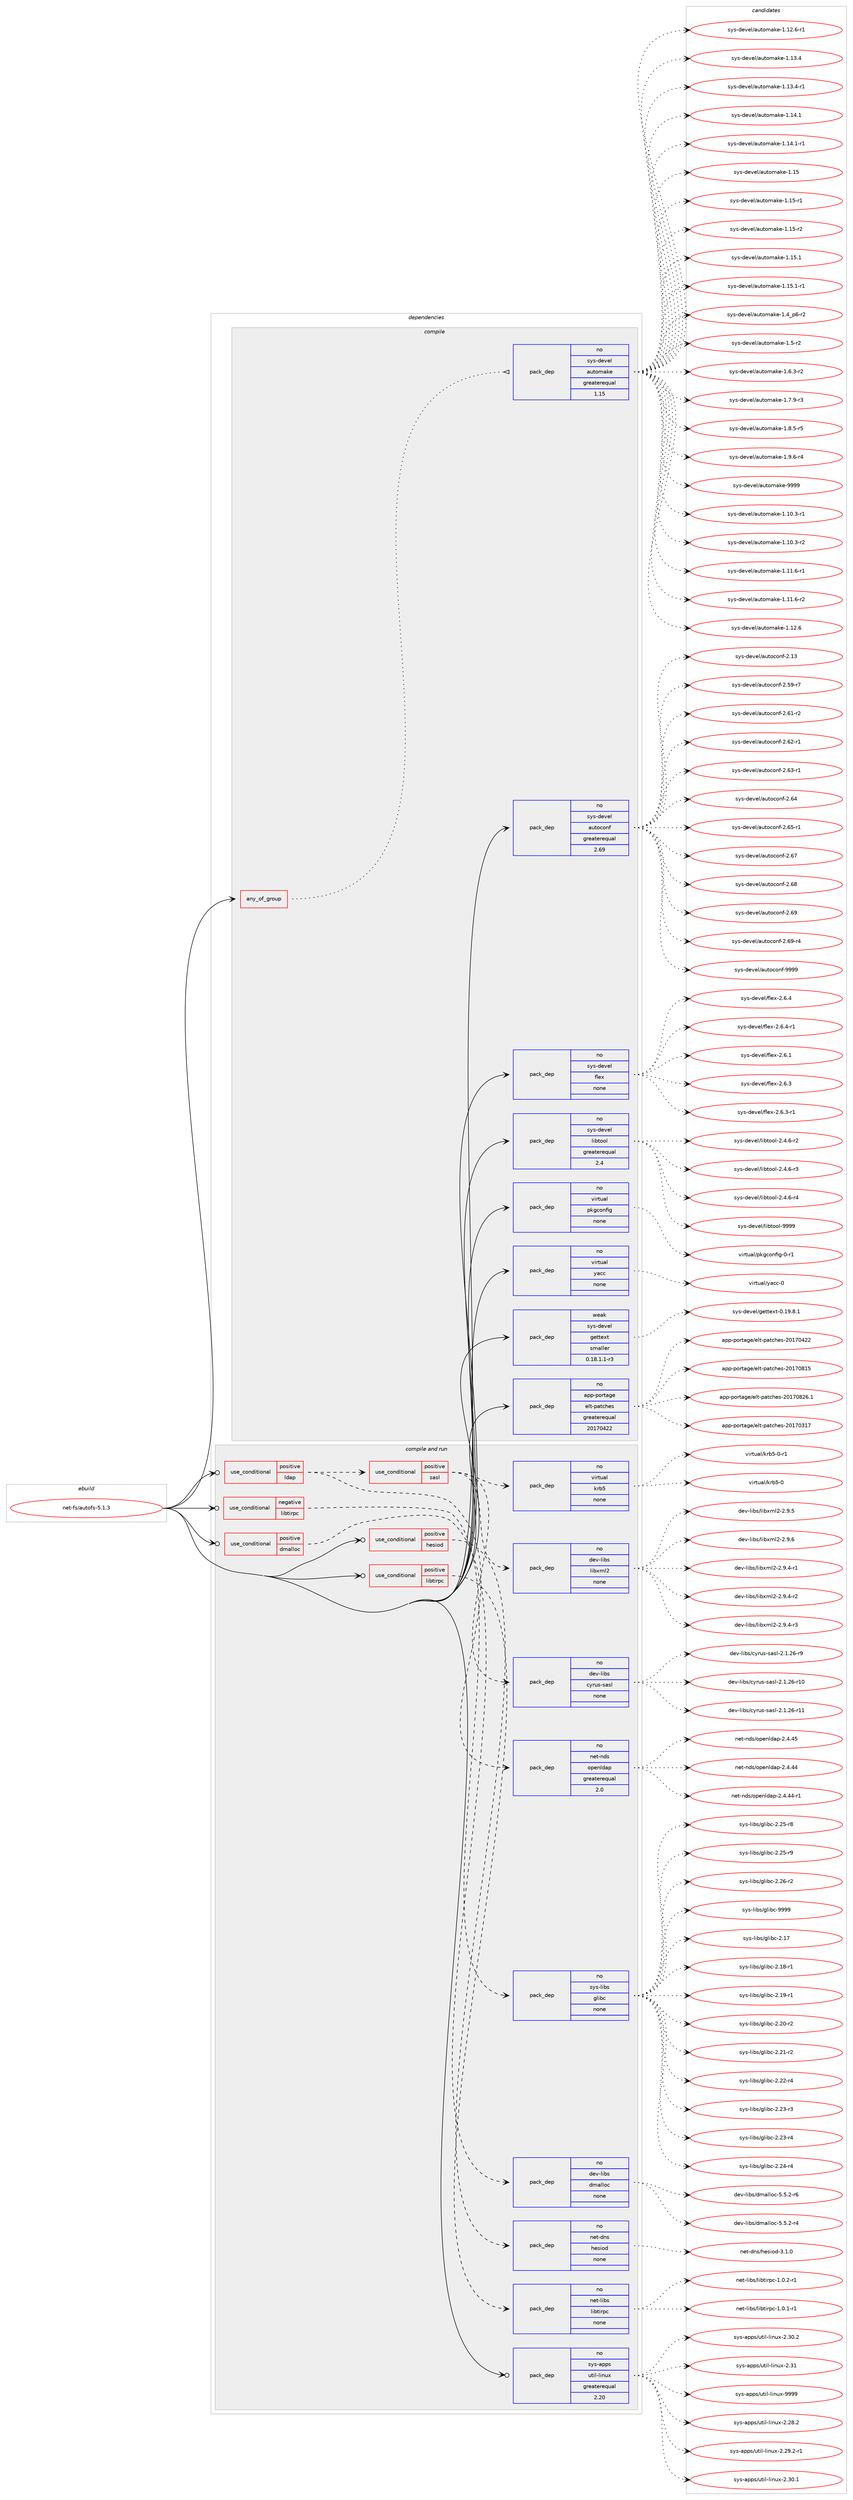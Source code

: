digraph prolog {

# *************
# Graph options
# *************

newrank=true;
concentrate=true;
compound=true;
graph [rankdir=LR,fontname=Helvetica,fontsize=10,ranksep=1.5];#, ranksep=2.5, nodesep=0.2];
edge  [arrowhead=vee];
node  [fontname=Helvetica,fontsize=10];

# **********
# The ebuild
# **********

subgraph cluster_leftcol {
color=gray;
rank=same;
label=<<i>ebuild</i>>;
id [label="net-fs/autofs-5.1.3", color=red, width=4, href="../net-fs/autofs-5.1.3.svg"];
}

# ****************
# The dependencies
# ****************

subgraph cluster_midcol {
color=gray;
label=<<i>dependencies</i>>;
subgraph cluster_compile {
fillcolor="#eeeeee";
style=filled;
label=<<i>compile</i>>;
subgraph any6583 {
dependency409336 [label=<<TABLE BORDER="0" CELLBORDER="1" CELLSPACING="0" CELLPADDING="4"><TR><TD CELLPADDING="10">any_of_group</TD></TR></TABLE>>, shape=none, color=red];subgraph pack301297 {
dependency409337 [label=<<TABLE BORDER="0" CELLBORDER="1" CELLSPACING="0" CELLPADDING="4" WIDTH="220"><TR><TD ROWSPAN="6" CELLPADDING="30">pack_dep</TD></TR><TR><TD WIDTH="110">no</TD></TR><TR><TD>sys-devel</TD></TR><TR><TD>automake</TD></TR><TR><TD>greaterequal</TD></TR><TR><TD>1.15</TD></TR></TABLE>>, shape=none, color=blue];
}
dependency409336:e -> dependency409337:w [weight=20,style="dotted",arrowhead="oinv"];
}
id:e -> dependency409336:w [weight=20,style="solid",arrowhead="vee"];
subgraph pack301298 {
dependency409338 [label=<<TABLE BORDER="0" CELLBORDER="1" CELLSPACING="0" CELLPADDING="4" WIDTH="220"><TR><TD ROWSPAN="6" CELLPADDING="30">pack_dep</TD></TR><TR><TD WIDTH="110">no</TD></TR><TR><TD>app-portage</TD></TR><TR><TD>elt-patches</TD></TR><TR><TD>greaterequal</TD></TR><TR><TD>20170422</TD></TR></TABLE>>, shape=none, color=blue];
}
id:e -> dependency409338:w [weight=20,style="solid",arrowhead="vee"];
subgraph pack301299 {
dependency409339 [label=<<TABLE BORDER="0" CELLBORDER="1" CELLSPACING="0" CELLPADDING="4" WIDTH="220"><TR><TD ROWSPAN="6" CELLPADDING="30">pack_dep</TD></TR><TR><TD WIDTH="110">no</TD></TR><TR><TD>sys-devel</TD></TR><TR><TD>autoconf</TD></TR><TR><TD>greaterequal</TD></TR><TR><TD>2.69</TD></TR></TABLE>>, shape=none, color=blue];
}
id:e -> dependency409339:w [weight=20,style="solid",arrowhead="vee"];
subgraph pack301300 {
dependency409340 [label=<<TABLE BORDER="0" CELLBORDER="1" CELLSPACING="0" CELLPADDING="4" WIDTH="220"><TR><TD ROWSPAN="6" CELLPADDING="30">pack_dep</TD></TR><TR><TD WIDTH="110">no</TD></TR><TR><TD>sys-devel</TD></TR><TR><TD>flex</TD></TR><TR><TD>none</TD></TR><TR><TD></TD></TR></TABLE>>, shape=none, color=blue];
}
id:e -> dependency409340:w [weight=20,style="solid",arrowhead="vee"];
subgraph pack301301 {
dependency409341 [label=<<TABLE BORDER="0" CELLBORDER="1" CELLSPACING="0" CELLPADDING="4" WIDTH="220"><TR><TD ROWSPAN="6" CELLPADDING="30">pack_dep</TD></TR><TR><TD WIDTH="110">no</TD></TR><TR><TD>sys-devel</TD></TR><TR><TD>libtool</TD></TR><TR><TD>greaterequal</TD></TR><TR><TD>2.4</TD></TR></TABLE>>, shape=none, color=blue];
}
id:e -> dependency409341:w [weight=20,style="solid",arrowhead="vee"];
subgraph pack301302 {
dependency409342 [label=<<TABLE BORDER="0" CELLBORDER="1" CELLSPACING="0" CELLPADDING="4" WIDTH="220"><TR><TD ROWSPAN="6" CELLPADDING="30">pack_dep</TD></TR><TR><TD WIDTH="110">no</TD></TR><TR><TD>virtual</TD></TR><TR><TD>pkgconfig</TD></TR><TR><TD>none</TD></TR><TR><TD></TD></TR></TABLE>>, shape=none, color=blue];
}
id:e -> dependency409342:w [weight=20,style="solid",arrowhead="vee"];
subgraph pack301303 {
dependency409343 [label=<<TABLE BORDER="0" CELLBORDER="1" CELLSPACING="0" CELLPADDING="4" WIDTH="220"><TR><TD ROWSPAN="6" CELLPADDING="30">pack_dep</TD></TR><TR><TD WIDTH="110">no</TD></TR><TR><TD>virtual</TD></TR><TR><TD>yacc</TD></TR><TR><TD>none</TD></TR><TR><TD></TD></TR></TABLE>>, shape=none, color=blue];
}
id:e -> dependency409343:w [weight=20,style="solid",arrowhead="vee"];
subgraph pack301304 {
dependency409344 [label=<<TABLE BORDER="0" CELLBORDER="1" CELLSPACING="0" CELLPADDING="4" WIDTH="220"><TR><TD ROWSPAN="6" CELLPADDING="30">pack_dep</TD></TR><TR><TD WIDTH="110">weak</TD></TR><TR><TD>sys-devel</TD></TR><TR><TD>gettext</TD></TR><TR><TD>smaller</TD></TR><TR><TD>0.18.1.1-r3</TD></TR></TABLE>>, shape=none, color=blue];
}
id:e -> dependency409344:w [weight=20,style="solid",arrowhead="vee"];
}
subgraph cluster_compileandrun {
fillcolor="#eeeeee";
style=filled;
label=<<i>compile and run</i>>;
subgraph cond101268 {
dependency409345 [label=<<TABLE BORDER="0" CELLBORDER="1" CELLSPACING="0" CELLPADDING="4"><TR><TD ROWSPAN="3" CELLPADDING="10">use_conditional</TD></TR><TR><TD>negative</TD></TR><TR><TD>libtirpc</TD></TR></TABLE>>, shape=none, color=red];
subgraph pack301305 {
dependency409346 [label=<<TABLE BORDER="0" CELLBORDER="1" CELLSPACING="0" CELLPADDING="4" WIDTH="220"><TR><TD ROWSPAN="6" CELLPADDING="30">pack_dep</TD></TR><TR><TD WIDTH="110">no</TD></TR><TR><TD>sys-libs</TD></TR><TR><TD>glibc</TD></TR><TR><TD>none</TD></TR><TR><TD></TD></TR></TABLE>>, shape=none, color=blue];
}
dependency409345:e -> dependency409346:w [weight=20,style="dashed",arrowhead="vee"];
}
id:e -> dependency409345:w [weight=20,style="solid",arrowhead="odotvee"];
subgraph cond101269 {
dependency409347 [label=<<TABLE BORDER="0" CELLBORDER="1" CELLSPACING="0" CELLPADDING="4"><TR><TD ROWSPAN="3" CELLPADDING="10">use_conditional</TD></TR><TR><TD>positive</TD></TR><TR><TD>dmalloc</TD></TR></TABLE>>, shape=none, color=red];
subgraph pack301306 {
dependency409348 [label=<<TABLE BORDER="0" CELLBORDER="1" CELLSPACING="0" CELLPADDING="4" WIDTH="220"><TR><TD ROWSPAN="6" CELLPADDING="30">pack_dep</TD></TR><TR><TD WIDTH="110">no</TD></TR><TR><TD>dev-libs</TD></TR><TR><TD>dmalloc</TD></TR><TR><TD>none</TD></TR><TR><TD></TD></TR></TABLE>>, shape=none, color=blue];
}
dependency409347:e -> dependency409348:w [weight=20,style="dashed",arrowhead="vee"];
}
id:e -> dependency409347:w [weight=20,style="solid",arrowhead="odotvee"];
subgraph cond101270 {
dependency409349 [label=<<TABLE BORDER="0" CELLBORDER="1" CELLSPACING="0" CELLPADDING="4"><TR><TD ROWSPAN="3" CELLPADDING="10">use_conditional</TD></TR><TR><TD>positive</TD></TR><TR><TD>hesiod</TD></TR></TABLE>>, shape=none, color=red];
subgraph pack301307 {
dependency409350 [label=<<TABLE BORDER="0" CELLBORDER="1" CELLSPACING="0" CELLPADDING="4" WIDTH="220"><TR><TD ROWSPAN="6" CELLPADDING="30">pack_dep</TD></TR><TR><TD WIDTH="110">no</TD></TR><TR><TD>net-dns</TD></TR><TR><TD>hesiod</TD></TR><TR><TD>none</TD></TR><TR><TD></TD></TR></TABLE>>, shape=none, color=blue];
}
dependency409349:e -> dependency409350:w [weight=20,style="dashed",arrowhead="vee"];
}
id:e -> dependency409349:w [weight=20,style="solid",arrowhead="odotvee"];
subgraph cond101271 {
dependency409351 [label=<<TABLE BORDER="0" CELLBORDER="1" CELLSPACING="0" CELLPADDING="4"><TR><TD ROWSPAN="3" CELLPADDING="10">use_conditional</TD></TR><TR><TD>positive</TD></TR><TR><TD>ldap</TD></TR></TABLE>>, shape=none, color=red];
subgraph pack301308 {
dependency409352 [label=<<TABLE BORDER="0" CELLBORDER="1" CELLSPACING="0" CELLPADDING="4" WIDTH="220"><TR><TD ROWSPAN="6" CELLPADDING="30">pack_dep</TD></TR><TR><TD WIDTH="110">no</TD></TR><TR><TD>net-nds</TD></TR><TR><TD>openldap</TD></TR><TR><TD>greaterequal</TD></TR><TR><TD>2.0</TD></TR></TABLE>>, shape=none, color=blue];
}
dependency409351:e -> dependency409352:w [weight=20,style="dashed",arrowhead="vee"];
subgraph cond101272 {
dependency409353 [label=<<TABLE BORDER="0" CELLBORDER="1" CELLSPACING="0" CELLPADDING="4"><TR><TD ROWSPAN="3" CELLPADDING="10">use_conditional</TD></TR><TR><TD>positive</TD></TR><TR><TD>sasl</TD></TR></TABLE>>, shape=none, color=red];
subgraph pack301309 {
dependency409354 [label=<<TABLE BORDER="0" CELLBORDER="1" CELLSPACING="0" CELLPADDING="4" WIDTH="220"><TR><TD ROWSPAN="6" CELLPADDING="30">pack_dep</TD></TR><TR><TD WIDTH="110">no</TD></TR><TR><TD>dev-libs</TD></TR><TR><TD>cyrus-sasl</TD></TR><TR><TD>none</TD></TR><TR><TD></TD></TR></TABLE>>, shape=none, color=blue];
}
dependency409353:e -> dependency409354:w [weight=20,style="dashed",arrowhead="vee"];
subgraph pack301310 {
dependency409355 [label=<<TABLE BORDER="0" CELLBORDER="1" CELLSPACING="0" CELLPADDING="4" WIDTH="220"><TR><TD ROWSPAN="6" CELLPADDING="30">pack_dep</TD></TR><TR><TD WIDTH="110">no</TD></TR><TR><TD>dev-libs</TD></TR><TR><TD>libxml2</TD></TR><TR><TD>none</TD></TR><TR><TD></TD></TR></TABLE>>, shape=none, color=blue];
}
dependency409353:e -> dependency409355:w [weight=20,style="dashed",arrowhead="vee"];
subgraph pack301311 {
dependency409356 [label=<<TABLE BORDER="0" CELLBORDER="1" CELLSPACING="0" CELLPADDING="4" WIDTH="220"><TR><TD ROWSPAN="6" CELLPADDING="30">pack_dep</TD></TR><TR><TD WIDTH="110">no</TD></TR><TR><TD>virtual</TD></TR><TR><TD>krb5</TD></TR><TR><TD>none</TD></TR><TR><TD></TD></TR></TABLE>>, shape=none, color=blue];
}
dependency409353:e -> dependency409356:w [weight=20,style="dashed",arrowhead="vee"];
}
dependency409351:e -> dependency409353:w [weight=20,style="dashed",arrowhead="vee"];
}
id:e -> dependency409351:w [weight=20,style="solid",arrowhead="odotvee"];
subgraph cond101273 {
dependency409357 [label=<<TABLE BORDER="0" CELLBORDER="1" CELLSPACING="0" CELLPADDING="4"><TR><TD ROWSPAN="3" CELLPADDING="10">use_conditional</TD></TR><TR><TD>positive</TD></TR><TR><TD>libtirpc</TD></TR></TABLE>>, shape=none, color=red];
subgraph pack301312 {
dependency409358 [label=<<TABLE BORDER="0" CELLBORDER="1" CELLSPACING="0" CELLPADDING="4" WIDTH="220"><TR><TD ROWSPAN="6" CELLPADDING="30">pack_dep</TD></TR><TR><TD WIDTH="110">no</TD></TR><TR><TD>net-libs</TD></TR><TR><TD>libtirpc</TD></TR><TR><TD>none</TD></TR><TR><TD></TD></TR></TABLE>>, shape=none, color=blue];
}
dependency409357:e -> dependency409358:w [weight=20,style="dashed",arrowhead="vee"];
}
id:e -> dependency409357:w [weight=20,style="solid",arrowhead="odotvee"];
subgraph pack301313 {
dependency409359 [label=<<TABLE BORDER="0" CELLBORDER="1" CELLSPACING="0" CELLPADDING="4" WIDTH="220"><TR><TD ROWSPAN="6" CELLPADDING="30">pack_dep</TD></TR><TR><TD WIDTH="110">no</TD></TR><TR><TD>sys-apps</TD></TR><TR><TD>util-linux</TD></TR><TR><TD>greaterequal</TD></TR><TR><TD>2.20</TD></TR></TABLE>>, shape=none, color=blue];
}
id:e -> dependency409359:w [weight=20,style="solid",arrowhead="odotvee"];
}
subgraph cluster_run {
fillcolor="#eeeeee";
style=filled;
label=<<i>run</i>>;
}
}

# **************
# The candidates
# **************

subgraph cluster_choices {
rank=same;
color=gray;
label=<<i>candidates</i>>;

subgraph choice301297 {
color=black;
nodesep=1;
choice11512111545100101118101108479711711611110997107101454946494846514511449 [label="sys-devel/automake-1.10.3-r1", color=red, width=4,href="../sys-devel/automake-1.10.3-r1.svg"];
choice11512111545100101118101108479711711611110997107101454946494846514511450 [label="sys-devel/automake-1.10.3-r2", color=red, width=4,href="../sys-devel/automake-1.10.3-r2.svg"];
choice11512111545100101118101108479711711611110997107101454946494946544511449 [label="sys-devel/automake-1.11.6-r1", color=red, width=4,href="../sys-devel/automake-1.11.6-r1.svg"];
choice11512111545100101118101108479711711611110997107101454946494946544511450 [label="sys-devel/automake-1.11.6-r2", color=red, width=4,href="../sys-devel/automake-1.11.6-r2.svg"];
choice1151211154510010111810110847971171161111099710710145494649504654 [label="sys-devel/automake-1.12.6", color=red, width=4,href="../sys-devel/automake-1.12.6.svg"];
choice11512111545100101118101108479711711611110997107101454946495046544511449 [label="sys-devel/automake-1.12.6-r1", color=red, width=4,href="../sys-devel/automake-1.12.6-r1.svg"];
choice1151211154510010111810110847971171161111099710710145494649514652 [label="sys-devel/automake-1.13.4", color=red, width=4,href="../sys-devel/automake-1.13.4.svg"];
choice11512111545100101118101108479711711611110997107101454946495146524511449 [label="sys-devel/automake-1.13.4-r1", color=red, width=4,href="../sys-devel/automake-1.13.4-r1.svg"];
choice1151211154510010111810110847971171161111099710710145494649524649 [label="sys-devel/automake-1.14.1", color=red, width=4,href="../sys-devel/automake-1.14.1.svg"];
choice11512111545100101118101108479711711611110997107101454946495246494511449 [label="sys-devel/automake-1.14.1-r1", color=red, width=4,href="../sys-devel/automake-1.14.1-r1.svg"];
choice115121115451001011181011084797117116111109971071014549464953 [label="sys-devel/automake-1.15", color=red, width=4,href="../sys-devel/automake-1.15.svg"];
choice1151211154510010111810110847971171161111099710710145494649534511449 [label="sys-devel/automake-1.15-r1", color=red, width=4,href="../sys-devel/automake-1.15-r1.svg"];
choice1151211154510010111810110847971171161111099710710145494649534511450 [label="sys-devel/automake-1.15-r2", color=red, width=4,href="../sys-devel/automake-1.15-r2.svg"];
choice1151211154510010111810110847971171161111099710710145494649534649 [label="sys-devel/automake-1.15.1", color=red, width=4,href="../sys-devel/automake-1.15.1.svg"];
choice11512111545100101118101108479711711611110997107101454946495346494511449 [label="sys-devel/automake-1.15.1-r1", color=red, width=4,href="../sys-devel/automake-1.15.1-r1.svg"];
choice115121115451001011181011084797117116111109971071014549465295112544511450 [label="sys-devel/automake-1.4_p6-r2", color=red, width=4,href="../sys-devel/automake-1.4_p6-r2.svg"];
choice11512111545100101118101108479711711611110997107101454946534511450 [label="sys-devel/automake-1.5-r2", color=red, width=4,href="../sys-devel/automake-1.5-r2.svg"];
choice115121115451001011181011084797117116111109971071014549465446514511450 [label="sys-devel/automake-1.6.3-r2", color=red, width=4,href="../sys-devel/automake-1.6.3-r2.svg"];
choice115121115451001011181011084797117116111109971071014549465546574511451 [label="sys-devel/automake-1.7.9-r3", color=red, width=4,href="../sys-devel/automake-1.7.9-r3.svg"];
choice115121115451001011181011084797117116111109971071014549465646534511453 [label="sys-devel/automake-1.8.5-r5", color=red, width=4,href="../sys-devel/automake-1.8.5-r5.svg"];
choice115121115451001011181011084797117116111109971071014549465746544511452 [label="sys-devel/automake-1.9.6-r4", color=red, width=4,href="../sys-devel/automake-1.9.6-r4.svg"];
choice115121115451001011181011084797117116111109971071014557575757 [label="sys-devel/automake-9999", color=red, width=4,href="../sys-devel/automake-9999.svg"];
dependency409337:e -> choice11512111545100101118101108479711711611110997107101454946494846514511449:w [style=dotted,weight="100"];
dependency409337:e -> choice11512111545100101118101108479711711611110997107101454946494846514511450:w [style=dotted,weight="100"];
dependency409337:e -> choice11512111545100101118101108479711711611110997107101454946494946544511449:w [style=dotted,weight="100"];
dependency409337:e -> choice11512111545100101118101108479711711611110997107101454946494946544511450:w [style=dotted,weight="100"];
dependency409337:e -> choice1151211154510010111810110847971171161111099710710145494649504654:w [style=dotted,weight="100"];
dependency409337:e -> choice11512111545100101118101108479711711611110997107101454946495046544511449:w [style=dotted,weight="100"];
dependency409337:e -> choice1151211154510010111810110847971171161111099710710145494649514652:w [style=dotted,weight="100"];
dependency409337:e -> choice11512111545100101118101108479711711611110997107101454946495146524511449:w [style=dotted,weight="100"];
dependency409337:e -> choice1151211154510010111810110847971171161111099710710145494649524649:w [style=dotted,weight="100"];
dependency409337:e -> choice11512111545100101118101108479711711611110997107101454946495246494511449:w [style=dotted,weight="100"];
dependency409337:e -> choice115121115451001011181011084797117116111109971071014549464953:w [style=dotted,weight="100"];
dependency409337:e -> choice1151211154510010111810110847971171161111099710710145494649534511449:w [style=dotted,weight="100"];
dependency409337:e -> choice1151211154510010111810110847971171161111099710710145494649534511450:w [style=dotted,weight="100"];
dependency409337:e -> choice1151211154510010111810110847971171161111099710710145494649534649:w [style=dotted,weight="100"];
dependency409337:e -> choice11512111545100101118101108479711711611110997107101454946495346494511449:w [style=dotted,weight="100"];
dependency409337:e -> choice115121115451001011181011084797117116111109971071014549465295112544511450:w [style=dotted,weight="100"];
dependency409337:e -> choice11512111545100101118101108479711711611110997107101454946534511450:w [style=dotted,weight="100"];
dependency409337:e -> choice115121115451001011181011084797117116111109971071014549465446514511450:w [style=dotted,weight="100"];
dependency409337:e -> choice115121115451001011181011084797117116111109971071014549465546574511451:w [style=dotted,weight="100"];
dependency409337:e -> choice115121115451001011181011084797117116111109971071014549465646534511453:w [style=dotted,weight="100"];
dependency409337:e -> choice115121115451001011181011084797117116111109971071014549465746544511452:w [style=dotted,weight="100"];
dependency409337:e -> choice115121115451001011181011084797117116111109971071014557575757:w [style=dotted,weight="100"];
}
subgraph choice301298 {
color=black;
nodesep=1;
choice97112112451121111141169710310147101108116451129711699104101115455048495548514955 [label="app-portage/elt-patches-20170317", color=red, width=4,href="../app-portage/elt-patches-20170317.svg"];
choice97112112451121111141169710310147101108116451129711699104101115455048495548525050 [label="app-portage/elt-patches-20170422", color=red, width=4,href="../app-portage/elt-patches-20170422.svg"];
choice97112112451121111141169710310147101108116451129711699104101115455048495548564953 [label="app-portage/elt-patches-20170815", color=red, width=4,href="../app-portage/elt-patches-20170815.svg"];
choice971121124511211111411697103101471011081164511297116991041011154550484955485650544649 [label="app-portage/elt-patches-20170826.1", color=red, width=4,href="../app-portage/elt-patches-20170826.1.svg"];
dependency409338:e -> choice97112112451121111141169710310147101108116451129711699104101115455048495548514955:w [style=dotted,weight="100"];
dependency409338:e -> choice97112112451121111141169710310147101108116451129711699104101115455048495548525050:w [style=dotted,weight="100"];
dependency409338:e -> choice97112112451121111141169710310147101108116451129711699104101115455048495548564953:w [style=dotted,weight="100"];
dependency409338:e -> choice971121124511211111411697103101471011081164511297116991041011154550484955485650544649:w [style=dotted,weight="100"];
}
subgraph choice301299 {
color=black;
nodesep=1;
choice115121115451001011181011084797117116111991111101024550464951 [label="sys-devel/autoconf-2.13", color=red, width=4,href="../sys-devel/autoconf-2.13.svg"];
choice1151211154510010111810110847971171161119911111010245504653574511455 [label="sys-devel/autoconf-2.59-r7", color=red, width=4,href="../sys-devel/autoconf-2.59-r7.svg"];
choice1151211154510010111810110847971171161119911111010245504654494511450 [label="sys-devel/autoconf-2.61-r2", color=red, width=4,href="../sys-devel/autoconf-2.61-r2.svg"];
choice1151211154510010111810110847971171161119911111010245504654504511449 [label="sys-devel/autoconf-2.62-r1", color=red, width=4,href="../sys-devel/autoconf-2.62-r1.svg"];
choice1151211154510010111810110847971171161119911111010245504654514511449 [label="sys-devel/autoconf-2.63-r1", color=red, width=4,href="../sys-devel/autoconf-2.63-r1.svg"];
choice115121115451001011181011084797117116111991111101024550465452 [label="sys-devel/autoconf-2.64", color=red, width=4,href="../sys-devel/autoconf-2.64.svg"];
choice1151211154510010111810110847971171161119911111010245504654534511449 [label="sys-devel/autoconf-2.65-r1", color=red, width=4,href="../sys-devel/autoconf-2.65-r1.svg"];
choice115121115451001011181011084797117116111991111101024550465455 [label="sys-devel/autoconf-2.67", color=red, width=4,href="../sys-devel/autoconf-2.67.svg"];
choice115121115451001011181011084797117116111991111101024550465456 [label="sys-devel/autoconf-2.68", color=red, width=4,href="../sys-devel/autoconf-2.68.svg"];
choice115121115451001011181011084797117116111991111101024550465457 [label="sys-devel/autoconf-2.69", color=red, width=4,href="../sys-devel/autoconf-2.69.svg"];
choice1151211154510010111810110847971171161119911111010245504654574511452 [label="sys-devel/autoconf-2.69-r4", color=red, width=4,href="../sys-devel/autoconf-2.69-r4.svg"];
choice115121115451001011181011084797117116111991111101024557575757 [label="sys-devel/autoconf-9999", color=red, width=4,href="../sys-devel/autoconf-9999.svg"];
dependency409339:e -> choice115121115451001011181011084797117116111991111101024550464951:w [style=dotted,weight="100"];
dependency409339:e -> choice1151211154510010111810110847971171161119911111010245504653574511455:w [style=dotted,weight="100"];
dependency409339:e -> choice1151211154510010111810110847971171161119911111010245504654494511450:w [style=dotted,weight="100"];
dependency409339:e -> choice1151211154510010111810110847971171161119911111010245504654504511449:w [style=dotted,weight="100"];
dependency409339:e -> choice1151211154510010111810110847971171161119911111010245504654514511449:w [style=dotted,weight="100"];
dependency409339:e -> choice115121115451001011181011084797117116111991111101024550465452:w [style=dotted,weight="100"];
dependency409339:e -> choice1151211154510010111810110847971171161119911111010245504654534511449:w [style=dotted,weight="100"];
dependency409339:e -> choice115121115451001011181011084797117116111991111101024550465455:w [style=dotted,weight="100"];
dependency409339:e -> choice115121115451001011181011084797117116111991111101024550465456:w [style=dotted,weight="100"];
dependency409339:e -> choice115121115451001011181011084797117116111991111101024550465457:w [style=dotted,weight="100"];
dependency409339:e -> choice1151211154510010111810110847971171161119911111010245504654574511452:w [style=dotted,weight="100"];
dependency409339:e -> choice115121115451001011181011084797117116111991111101024557575757:w [style=dotted,weight="100"];
}
subgraph choice301300 {
color=black;
nodesep=1;
choice1151211154510010111810110847102108101120455046544649 [label="sys-devel/flex-2.6.1", color=red, width=4,href="../sys-devel/flex-2.6.1.svg"];
choice1151211154510010111810110847102108101120455046544651 [label="sys-devel/flex-2.6.3", color=red, width=4,href="../sys-devel/flex-2.6.3.svg"];
choice11512111545100101118101108471021081011204550465446514511449 [label="sys-devel/flex-2.6.3-r1", color=red, width=4,href="../sys-devel/flex-2.6.3-r1.svg"];
choice1151211154510010111810110847102108101120455046544652 [label="sys-devel/flex-2.6.4", color=red, width=4,href="../sys-devel/flex-2.6.4.svg"];
choice11512111545100101118101108471021081011204550465446524511449 [label="sys-devel/flex-2.6.4-r1", color=red, width=4,href="../sys-devel/flex-2.6.4-r1.svg"];
dependency409340:e -> choice1151211154510010111810110847102108101120455046544649:w [style=dotted,weight="100"];
dependency409340:e -> choice1151211154510010111810110847102108101120455046544651:w [style=dotted,weight="100"];
dependency409340:e -> choice11512111545100101118101108471021081011204550465446514511449:w [style=dotted,weight="100"];
dependency409340:e -> choice1151211154510010111810110847102108101120455046544652:w [style=dotted,weight="100"];
dependency409340:e -> choice11512111545100101118101108471021081011204550465446524511449:w [style=dotted,weight="100"];
}
subgraph choice301301 {
color=black;
nodesep=1;
choice1151211154510010111810110847108105981161111111084550465246544511450 [label="sys-devel/libtool-2.4.6-r2", color=red, width=4,href="../sys-devel/libtool-2.4.6-r2.svg"];
choice1151211154510010111810110847108105981161111111084550465246544511451 [label="sys-devel/libtool-2.4.6-r3", color=red, width=4,href="../sys-devel/libtool-2.4.6-r3.svg"];
choice1151211154510010111810110847108105981161111111084550465246544511452 [label="sys-devel/libtool-2.4.6-r4", color=red, width=4,href="../sys-devel/libtool-2.4.6-r4.svg"];
choice1151211154510010111810110847108105981161111111084557575757 [label="sys-devel/libtool-9999", color=red, width=4,href="../sys-devel/libtool-9999.svg"];
dependency409341:e -> choice1151211154510010111810110847108105981161111111084550465246544511450:w [style=dotted,weight="100"];
dependency409341:e -> choice1151211154510010111810110847108105981161111111084550465246544511451:w [style=dotted,weight="100"];
dependency409341:e -> choice1151211154510010111810110847108105981161111111084550465246544511452:w [style=dotted,weight="100"];
dependency409341:e -> choice1151211154510010111810110847108105981161111111084557575757:w [style=dotted,weight="100"];
}
subgraph choice301302 {
color=black;
nodesep=1;
choice11810511411611797108471121071039911111010210510345484511449 [label="virtual/pkgconfig-0-r1", color=red, width=4,href="../virtual/pkgconfig-0-r1.svg"];
dependency409342:e -> choice11810511411611797108471121071039911111010210510345484511449:w [style=dotted,weight="100"];
}
subgraph choice301303 {
color=black;
nodesep=1;
choice11810511411611797108471219799994548 [label="virtual/yacc-0", color=red, width=4,href="../virtual/yacc-0.svg"];
dependency409343:e -> choice11810511411611797108471219799994548:w [style=dotted,weight="100"];
}
subgraph choice301304 {
color=black;
nodesep=1;
choice1151211154510010111810110847103101116116101120116454846495746564649 [label="sys-devel/gettext-0.19.8.1", color=red, width=4,href="../sys-devel/gettext-0.19.8.1.svg"];
dependency409344:e -> choice1151211154510010111810110847103101116116101120116454846495746564649:w [style=dotted,weight="100"];
}
subgraph choice301305 {
color=black;
nodesep=1;
choice11512111545108105981154710310810598994550464955 [label="sys-libs/glibc-2.17", color=red, width=4,href="../sys-libs/glibc-2.17.svg"];
choice115121115451081059811547103108105989945504649564511449 [label="sys-libs/glibc-2.18-r1", color=red, width=4,href="../sys-libs/glibc-2.18-r1.svg"];
choice115121115451081059811547103108105989945504649574511449 [label="sys-libs/glibc-2.19-r1", color=red, width=4,href="../sys-libs/glibc-2.19-r1.svg"];
choice115121115451081059811547103108105989945504650484511450 [label="sys-libs/glibc-2.20-r2", color=red, width=4,href="../sys-libs/glibc-2.20-r2.svg"];
choice115121115451081059811547103108105989945504650494511450 [label="sys-libs/glibc-2.21-r2", color=red, width=4,href="../sys-libs/glibc-2.21-r2.svg"];
choice115121115451081059811547103108105989945504650504511452 [label="sys-libs/glibc-2.22-r4", color=red, width=4,href="../sys-libs/glibc-2.22-r4.svg"];
choice115121115451081059811547103108105989945504650514511451 [label="sys-libs/glibc-2.23-r3", color=red, width=4,href="../sys-libs/glibc-2.23-r3.svg"];
choice115121115451081059811547103108105989945504650514511452 [label="sys-libs/glibc-2.23-r4", color=red, width=4,href="../sys-libs/glibc-2.23-r4.svg"];
choice115121115451081059811547103108105989945504650524511452 [label="sys-libs/glibc-2.24-r4", color=red, width=4,href="../sys-libs/glibc-2.24-r4.svg"];
choice115121115451081059811547103108105989945504650534511456 [label="sys-libs/glibc-2.25-r8", color=red, width=4,href="../sys-libs/glibc-2.25-r8.svg"];
choice115121115451081059811547103108105989945504650534511457 [label="sys-libs/glibc-2.25-r9", color=red, width=4,href="../sys-libs/glibc-2.25-r9.svg"];
choice115121115451081059811547103108105989945504650544511450 [label="sys-libs/glibc-2.26-r2", color=red, width=4,href="../sys-libs/glibc-2.26-r2.svg"];
choice11512111545108105981154710310810598994557575757 [label="sys-libs/glibc-9999", color=red, width=4,href="../sys-libs/glibc-9999.svg"];
dependency409346:e -> choice11512111545108105981154710310810598994550464955:w [style=dotted,weight="100"];
dependency409346:e -> choice115121115451081059811547103108105989945504649564511449:w [style=dotted,weight="100"];
dependency409346:e -> choice115121115451081059811547103108105989945504649574511449:w [style=dotted,weight="100"];
dependency409346:e -> choice115121115451081059811547103108105989945504650484511450:w [style=dotted,weight="100"];
dependency409346:e -> choice115121115451081059811547103108105989945504650494511450:w [style=dotted,weight="100"];
dependency409346:e -> choice115121115451081059811547103108105989945504650504511452:w [style=dotted,weight="100"];
dependency409346:e -> choice115121115451081059811547103108105989945504650514511451:w [style=dotted,weight="100"];
dependency409346:e -> choice115121115451081059811547103108105989945504650514511452:w [style=dotted,weight="100"];
dependency409346:e -> choice115121115451081059811547103108105989945504650524511452:w [style=dotted,weight="100"];
dependency409346:e -> choice115121115451081059811547103108105989945504650534511456:w [style=dotted,weight="100"];
dependency409346:e -> choice115121115451081059811547103108105989945504650534511457:w [style=dotted,weight="100"];
dependency409346:e -> choice115121115451081059811547103108105989945504650544511450:w [style=dotted,weight="100"];
dependency409346:e -> choice11512111545108105981154710310810598994557575757:w [style=dotted,weight="100"];
}
subgraph choice301306 {
color=black;
nodesep=1;
choice10010111845108105981154710010997108108111994553465346504511452 [label="dev-libs/dmalloc-5.5.2-r4", color=red, width=4,href="../dev-libs/dmalloc-5.5.2-r4.svg"];
choice10010111845108105981154710010997108108111994553465346504511454 [label="dev-libs/dmalloc-5.5.2-r6", color=red, width=4,href="../dev-libs/dmalloc-5.5.2-r6.svg"];
dependency409348:e -> choice10010111845108105981154710010997108108111994553465346504511452:w [style=dotted,weight="100"];
dependency409348:e -> choice10010111845108105981154710010997108108111994553465346504511454:w [style=dotted,weight="100"];
}
subgraph choice301307 {
color=black;
nodesep=1;
choice1101011164510011011547104101115105111100455146494648 [label="net-dns/hesiod-3.1.0", color=red, width=4,href="../net-dns/hesiod-3.1.0.svg"];
dependency409350:e -> choice1101011164510011011547104101115105111100455146494648:w [style=dotted,weight="100"];
}
subgraph choice301308 {
color=black;
nodesep=1;
choice11010111645110100115471111121011101081009711245504652465252 [label="net-nds/openldap-2.4.44", color=red, width=4,href="../net-nds/openldap-2.4.44.svg"];
choice110101116451101001154711111210111010810097112455046524652524511449 [label="net-nds/openldap-2.4.44-r1", color=red, width=4,href="../net-nds/openldap-2.4.44-r1.svg"];
choice11010111645110100115471111121011101081009711245504652465253 [label="net-nds/openldap-2.4.45", color=red, width=4,href="../net-nds/openldap-2.4.45.svg"];
dependency409352:e -> choice11010111645110100115471111121011101081009711245504652465252:w [style=dotted,weight="100"];
dependency409352:e -> choice110101116451101001154711111210111010810097112455046524652524511449:w [style=dotted,weight="100"];
dependency409352:e -> choice11010111645110100115471111121011101081009711245504652465253:w [style=dotted,weight="100"];
}
subgraph choice301309 {
color=black;
nodesep=1;
choice10010111845108105981154799121114117115451159711510845504649465054451144948 [label="dev-libs/cyrus-sasl-2.1.26-r10", color=red, width=4,href="../dev-libs/cyrus-sasl-2.1.26-r10.svg"];
choice10010111845108105981154799121114117115451159711510845504649465054451144949 [label="dev-libs/cyrus-sasl-2.1.26-r11", color=red, width=4,href="../dev-libs/cyrus-sasl-2.1.26-r11.svg"];
choice100101118451081059811547991211141171154511597115108455046494650544511457 [label="dev-libs/cyrus-sasl-2.1.26-r9", color=red, width=4,href="../dev-libs/cyrus-sasl-2.1.26-r9.svg"];
dependency409354:e -> choice10010111845108105981154799121114117115451159711510845504649465054451144948:w [style=dotted,weight="100"];
dependency409354:e -> choice10010111845108105981154799121114117115451159711510845504649465054451144949:w [style=dotted,weight="100"];
dependency409354:e -> choice100101118451081059811547991211141171154511597115108455046494650544511457:w [style=dotted,weight="100"];
}
subgraph choice301310 {
color=black;
nodesep=1;
choice10010111845108105981154710810598120109108504550465746524511449 [label="dev-libs/libxml2-2.9.4-r1", color=red, width=4,href="../dev-libs/libxml2-2.9.4-r1.svg"];
choice10010111845108105981154710810598120109108504550465746524511450 [label="dev-libs/libxml2-2.9.4-r2", color=red, width=4,href="../dev-libs/libxml2-2.9.4-r2.svg"];
choice10010111845108105981154710810598120109108504550465746524511451 [label="dev-libs/libxml2-2.9.4-r3", color=red, width=4,href="../dev-libs/libxml2-2.9.4-r3.svg"];
choice1001011184510810598115471081059812010910850455046574653 [label="dev-libs/libxml2-2.9.5", color=red, width=4,href="../dev-libs/libxml2-2.9.5.svg"];
choice1001011184510810598115471081059812010910850455046574654 [label="dev-libs/libxml2-2.9.6", color=red, width=4,href="../dev-libs/libxml2-2.9.6.svg"];
dependency409355:e -> choice10010111845108105981154710810598120109108504550465746524511449:w [style=dotted,weight="100"];
dependency409355:e -> choice10010111845108105981154710810598120109108504550465746524511450:w [style=dotted,weight="100"];
dependency409355:e -> choice10010111845108105981154710810598120109108504550465746524511451:w [style=dotted,weight="100"];
dependency409355:e -> choice1001011184510810598115471081059812010910850455046574653:w [style=dotted,weight="100"];
dependency409355:e -> choice1001011184510810598115471081059812010910850455046574654:w [style=dotted,weight="100"];
}
subgraph choice301311 {
color=black;
nodesep=1;
choice118105114116117971084710711498534548 [label="virtual/krb5-0", color=red, width=4,href="../virtual/krb5-0.svg"];
choice1181051141161179710847107114985345484511449 [label="virtual/krb5-0-r1", color=red, width=4,href="../virtual/krb5-0-r1.svg"];
dependency409356:e -> choice118105114116117971084710711498534548:w [style=dotted,weight="100"];
dependency409356:e -> choice1181051141161179710847107114985345484511449:w [style=dotted,weight="100"];
}
subgraph choice301312 {
color=black;
nodesep=1;
choice11010111645108105981154710810598116105114112994549464846494511449 [label="net-libs/libtirpc-1.0.1-r1", color=red, width=4,href="../net-libs/libtirpc-1.0.1-r1.svg"];
choice11010111645108105981154710810598116105114112994549464846504511449 [label="net-libs/libtirpc-1.0.2-r1", color=red, width=4,href="../net-libs/libtirpc-1.0.2-r1.svg"];
dependency409358:e -> choice11010111645108105981154710810598116105114112994549464846494511449:w [style=dotted,weight="100"];
dependency409358:e -> choice11010111645108105981154710810598116105114112994549464846504511449:w [style=dotted,weight="100"];
}
subgraph choice301313 {
color=black;
nodesep=1;
choice1151211154597112112115471171161051084510810511011712045504650564650 [label="sys-apps/util-linux-2.28.2", color=red, width=4,href="../sys-apps/util-linux-2.28.2.svg"];
choice11512111545971121121154711711610510845108105110117120455046505746504511449 [label="sys-apps/util-linux-2.29.2-r1", color=red, width=4,href="../sys-apps/util-linux-2.29.2-r1.svg"];
choice1151211154597112112115471171161051084510810511011712045504651484649 [label="sys-apps/util-linux-2.30.1", color=red, width=4,href="../sys-apps/util-linux-2.30.1.svg"];
choice1151211154597112112115471171161051084510810511011712045504651484650 [label="sys-apps/util-linux-2.30.2", color=red, width=4,href="../sys-apps/util-linux-2.30.2.svg"];
choice115121115459711211211547117116105108451081051101171204550465149 [label="sys-apps/util-linux-2.31", color=red, width=4,href="../sys-apps/util-linux-2.31.svg"];
choice115121115459711211211547117116105108451081051101171204557575757 [label="sys-apps/util-linux-9999", color=red, width=4,href="../sys-apps/util-linux-9999.svg"];
dependency409359:e -> choice1151211154597112112115471171161051084510810511011712045504650564650:w [style=dotted,weight="100"];
dependency409359:e -> choice11512111545971121121154711711610510845108105110117120455046505746504511449:w [style=dotted,weight="100"];
dependency409359:e -> choice1151211154597112112115471171161051084510810511011712045504651484649:w [style=dotted,weight="100"];
dependency409359:e -> choice1151211154597112112115471171161051084510810511011712045504651484650:w [style=dotted,weight="100"];
dependency409359:e -> choice115121115459711211211547117116105108451081051101171204550465149:w [style=dotted,weight="100"];
dependency409359:e -> choice115121115459711211211547117116105108451081051101171204557575757:w [style=dotted,weight="100"];
}
}

}
